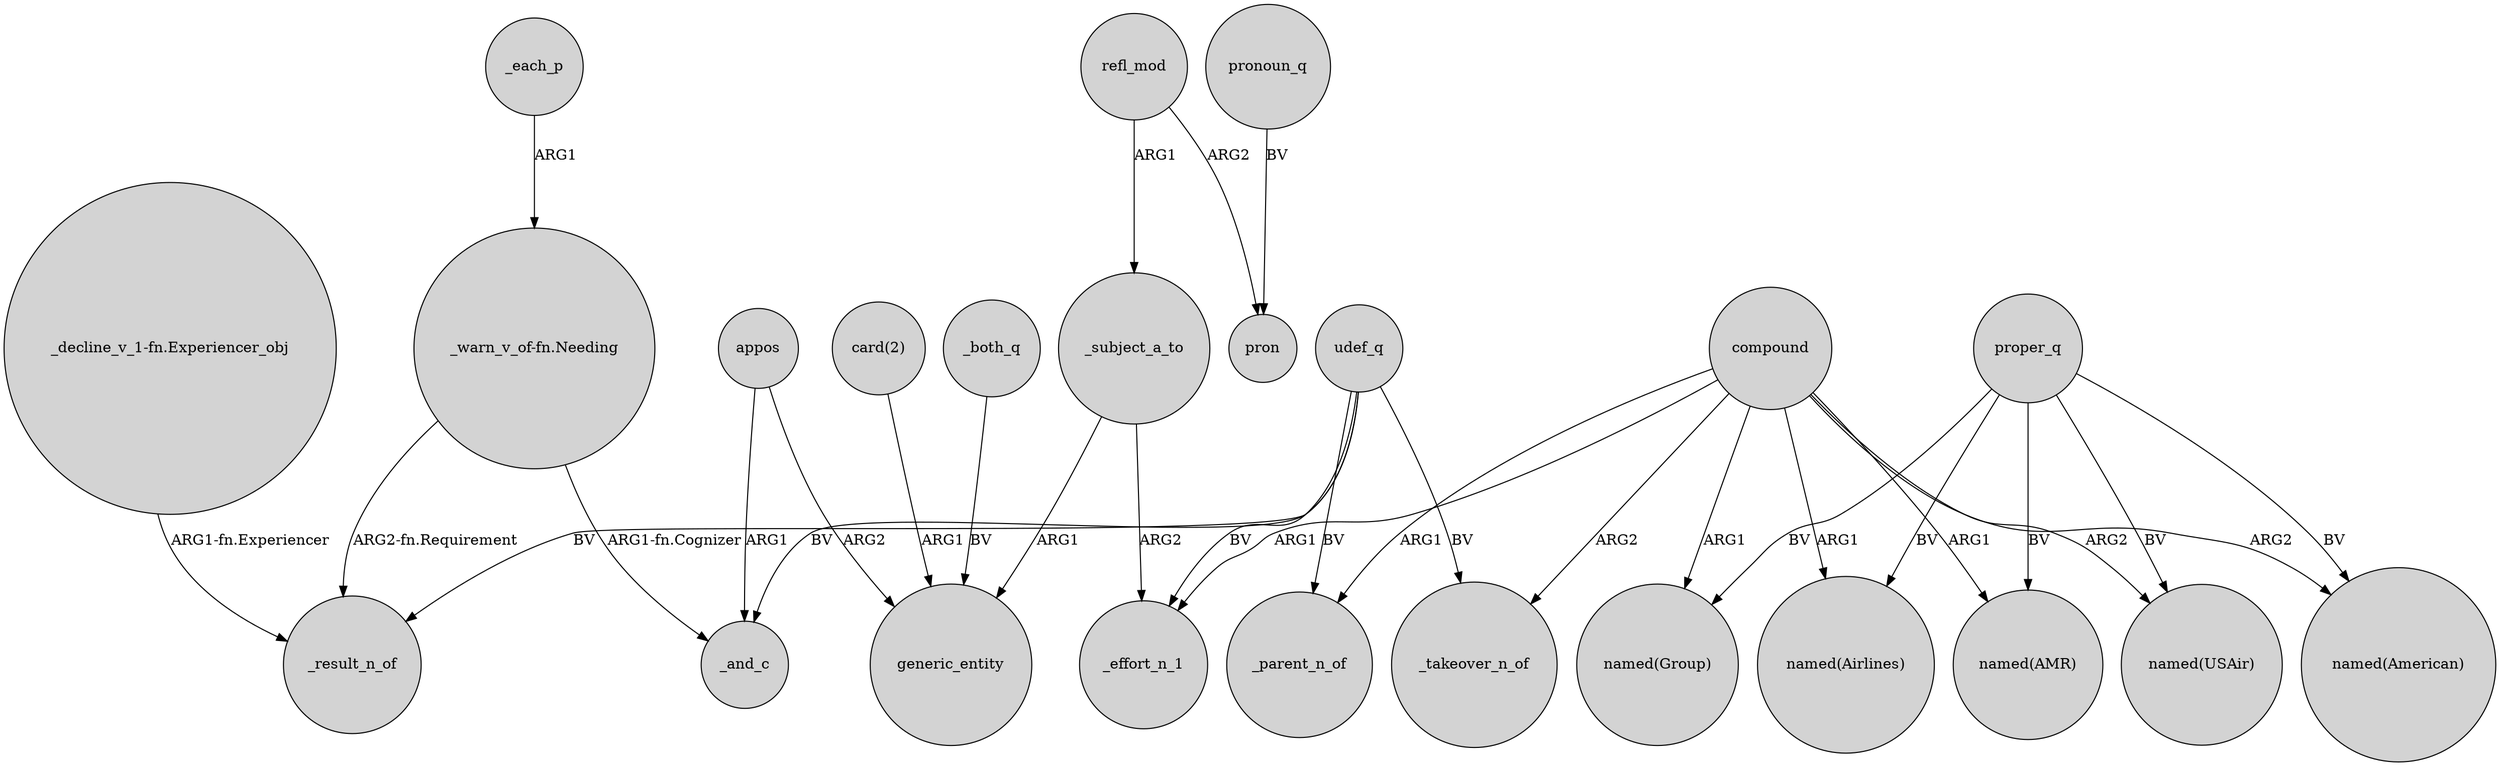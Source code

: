 digraph {
	node [shape=circle style=filled]
	_each_p -> "_warn_v_of-fn.Needing" [label=ARG1]
	udef_q -> _effort_n_1 [label=BV]
	_subject_a_to -> _effort_n_1 [label=ARG2]
	compound -> "named(Airlines)" [label=ARG1]
	compound -> "named(USAir)" [label=ARG2]
	compound -> "named(Group)" [label=ARG1]
	"_decline_v_1-fn.Experiencer_obj" -> _result_n_of [label="ARG1-fn.Experiencer"]
	"_warn_v_of-fn.Needing" -> _and_c [label="ARG1-fn.Cognizer"]
	compound -> _effort_n_1 [label=ARG1]
	appos -> _and_c [label=ARG1]
	udef_q -> _and_c [label=BV]
	proper_q -> "named(Airlines)" [label=BV]
	proper_q -> "named(Group)" [label=BV]
	compound -> "named(AMR)" [label=ARG1]
	pronoun_q -> pron [label=BV]
	udef_q -> _takeover_n_of [label=BV]
	compound -> _parent_n_of [label=ARG1]
	appos -> generic_entity [label=ARG2]
	_subject_a_to -> generic_entity [label=ARG1]
	"card(2)" -> generic_entity [label=ARG1]
	proper_q -> "named(AMR)" [label=BV]
	"_warn_v_of-fn.Needing" -> _result_n_of [label="ARG2-fn.Requirement"]
	compound -> "named(American)" [label=ARG2]
	proper_q -> "named(USAir)" [label=BV]
	compound -> _takeover_n_of [label=ARG2]
	refl_mod -> _subject_a_to [label=ARG1]
	proper_q -> "named(American)" [label=BV]
	udef_q -> _parent_n_of [label=BV]
	udef_q -> _result_n_of [label=BV]
	_both_q -> generic_entity [label=BV]
	refl_mod -> pron [label=ARG2]
}

